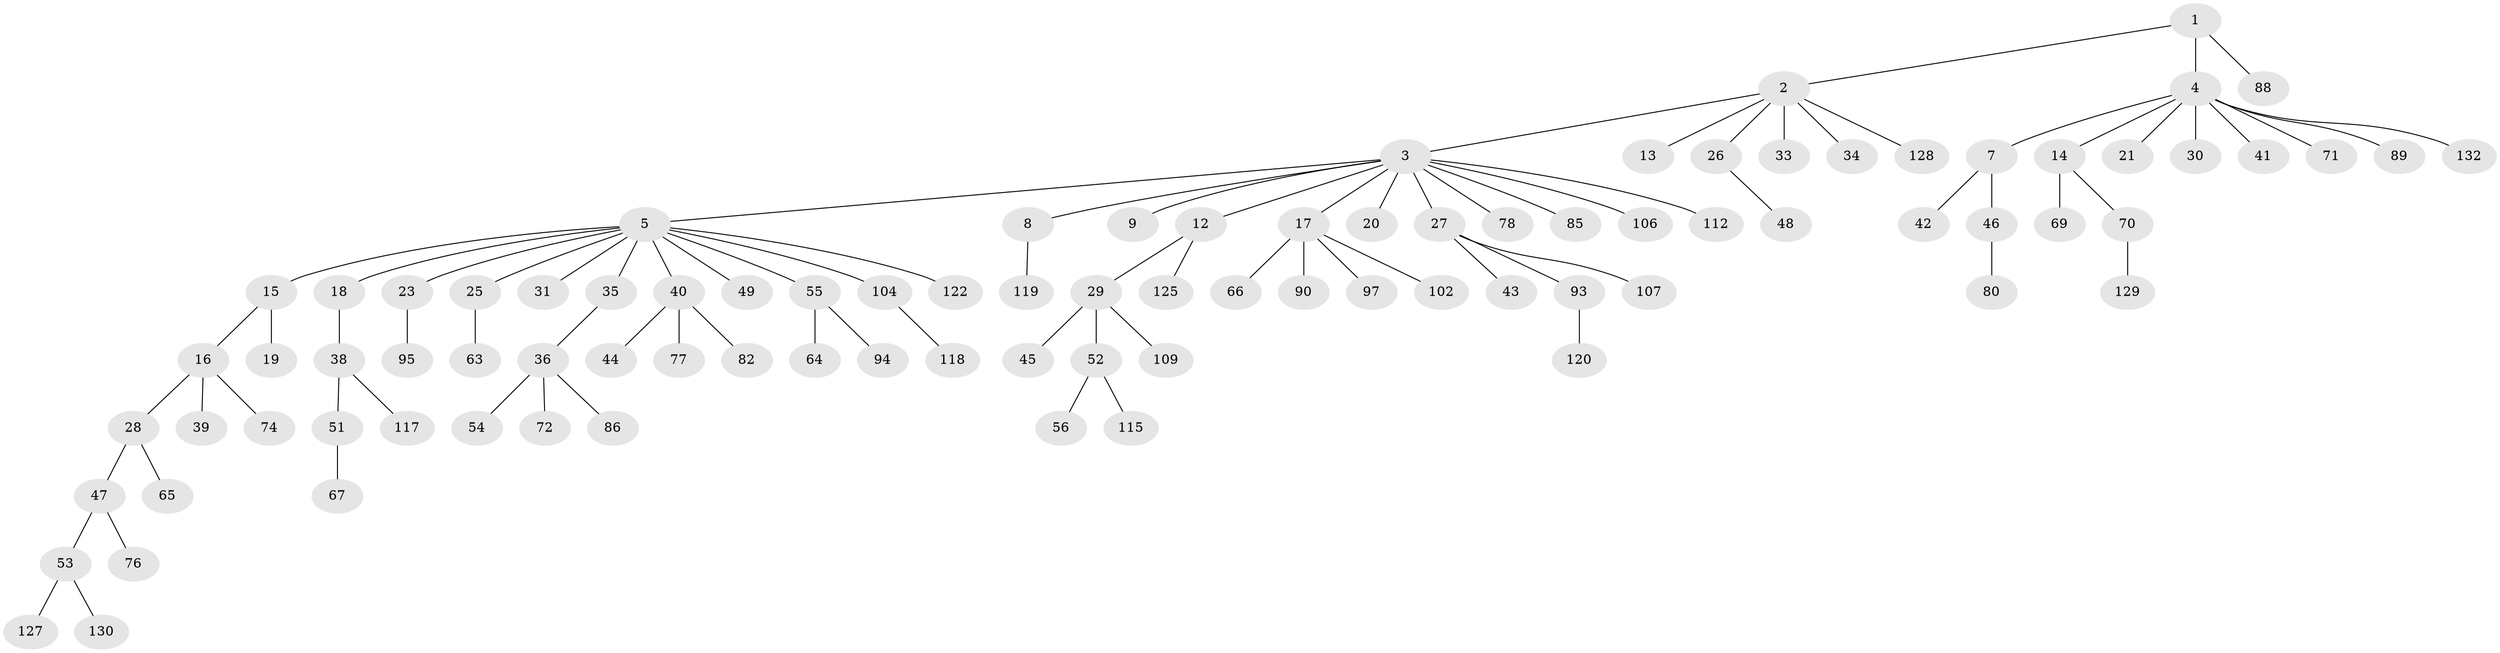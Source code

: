// original degree distribution, {3: 0.10526315789473684, 8: 0.015037593984962405, 10: 0.007518796992481203, 9: 0.007518796992481203, 6: 0.007518796992481203, 2: 0.23308270676691728, 1: 0.5413533834586466, 5: 0.022556390977443608, 4: 0.06015037593984962}
// Generated by graph-tools (version 1.1) at 2025/42/03/06/25 10:42:03]
// undirected, 90 vertices, 89 edges
graph export_dot {
graph [start="1"]
  node [color=gray90,style=filled];
  1;
  2 [super="+11"];
  3 [super="+6"];
  4 [super="+114"];
  5 [super="+10"];
  7 [super="+32"];
  8 [super="+105"];
  9;
  12;
  13;
  14 [super="+79"];
  15 [super="+57"];
  16 [super="+58"];
  17 [super="+22"];
  18 [super="+84"];
  19 [super="+133"];
  20;
  21 [super="+91"];
  23 [super="+24"];
  25 [super="+37"];
  26 [super="+60"];
  27 [super="+96"];
  28 [super="+113"];
  29 [super="+87"];
  30;
  31 [super="+83"];
  33;
  34 [super="+59"];
  35;
  36 [super="+50"];
  38 [super="+81"];
  39 [super="+123"];
  40 [super="+75"];
  41;
  42 [super="+62"];
  43 [super="+121"];
  44;
  45;
  46;
  47;
  48;
  49;
  51 [super="+103"];
  52 [super="+73"];
  53 [super="+116"];
  54 [super="+100"];
  55 [super="+61"];
  56 [super="+101"];
  63;
  64 [super="+68"];
  65;
  66;
  67;
  69;
  70 [super="+110"];
  71;
  72;
  74;
  76;
  77;
  78;
  80 [super="+92"];
  82;
  85;
  86 [super="+124"];
  88 [super="+99"];
  89;
  90 [super="+98"];
  93 [super="+108"];
  94 [super="+126"];
  95 [super="+131"];
  97;
  102;
  104 [super="+111"];
  106;
  107;
  109;
  112;
  115;
  117;
  118;
  119;
  120;
  122;
  125;
  127;
  128;
  129;
  130;
  132;
  1 -- 2;
  1 -- 4;
  1 -- 88;
  2 -- 3;
  2 -- 13;
  2 -- 26;
  2 -- 33;
  2 -- 34;
  2 -- 128;
  3 -- 5;
  3 -- 8;
  3 -- 12;
  3 -- 20;
  3 -- 78;
  3 -- 85;
  3 -- 112;
  3 -- 17;
  3 -- 9;
  3 -- 106;
  3 -- 27;
  4 -- 7;
  4 -- 14;
  4 -- 21;
  4 -- 30;
  4 -- 41;
  4 -- 71;
  4 -- 89;
  4 -- 132;
  5 -- 15;
  5 -- 18;
  5 -- 31;
  5 -- 35;
  5 -- 49;
  5 -- 104;
  5 -- 122;
  5 -- 23;
  5 -- 55;
  5 -- 40;
  5 -- 25;
  7 -- 42;
  7 -- 46;
  8 -- 119;
  12 -- 29;
  12 -- 125;
  14 -- 69;
  14 -- 70;
  15 -- 16;
  15 -- 19;
  16 -- 28;
  16 -- 39;
  16 -- 74;
  17 -- 66;
  17 -- 97;
  17 -- 90;
  17 -- 102;
  18 -- 38;
  23 -- 95;
  25 -- 63;
  26 -- 48;
  27 -- 43;
  27 -- 93;
  27 -- 107;
  28 -- 47;
  28 -- 65;
  29 -- 45;
  29 -- 52;
  29 -- 109;
  35 -- 36;
  36 -- 54;
  36 -- 72;
  36 -- 86;
  38 -- 51;
  38 -- 117;
  40 -- 44;
  40 -- 77;
  40 -- 82;
  46 -- 80;
  47 -- 53;
  47 -- 76;
  51 -- 67;
  52 -- 56;
  52 -- 115;
  53 -- 127;
  53 -- 130;
  55 -- 64;
  55 -- 94;
  70 -- 129;
  93 -- 120;
  104 -- 118;
}
